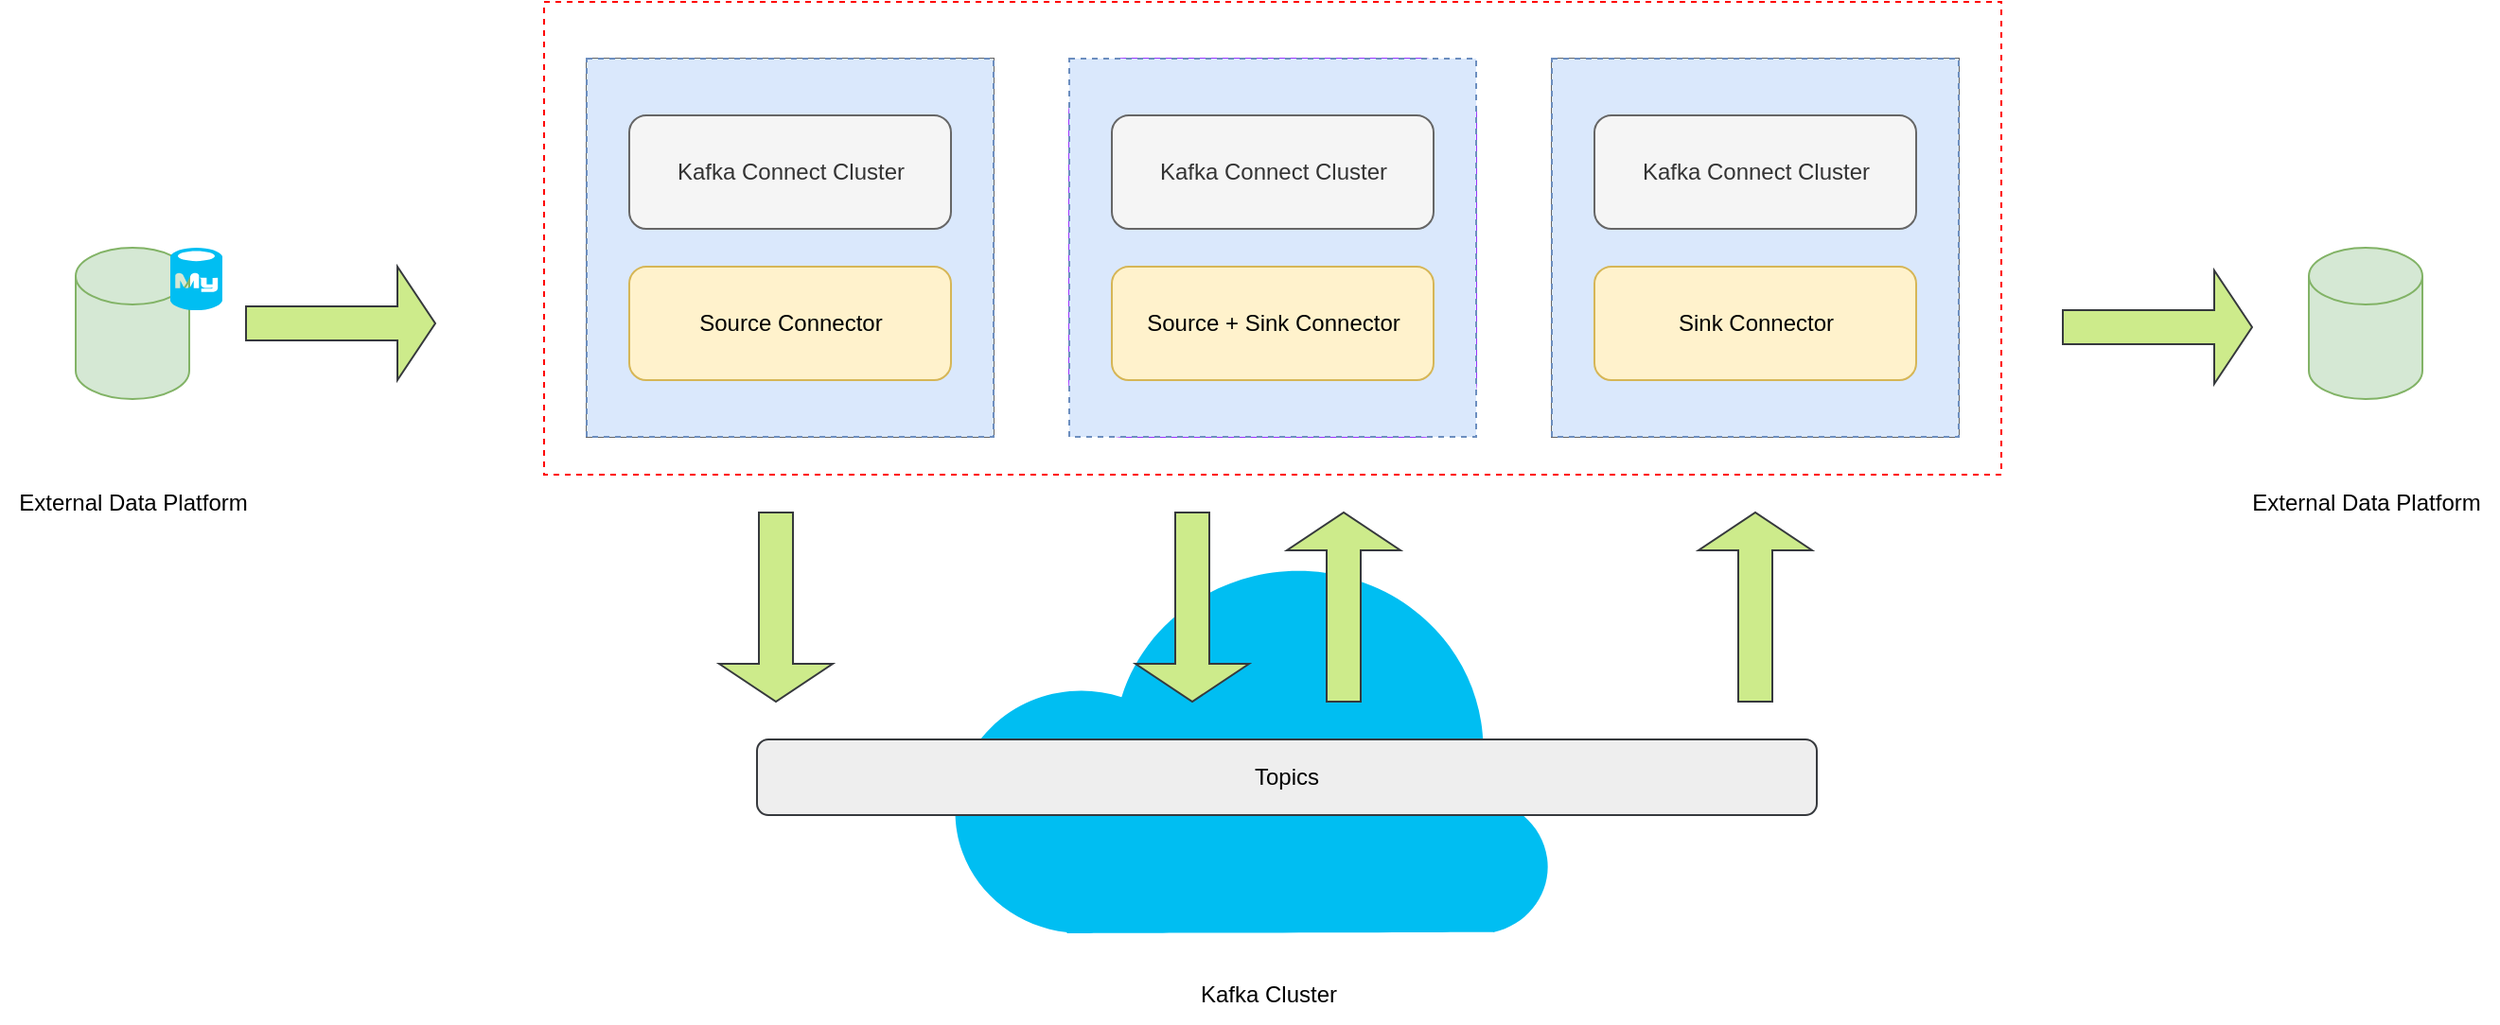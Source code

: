 <mxfile version="24.7.3" type="github">
  <diagram name="Page-1" id="EP4QQ97qRVcQPSVcsZwG">
    <mxGraphModel dx="3116" dy="862" grid="1" gridSize="10" guides="1" tooltips="1" connect="1" arrows="1" fold="1" page="1" pageScale="1" pageWidth="850" pageHeight="1100" math="0" shadow="0">
      <root>
        <mxCell id="0" />
        <mxCell id="1" parent="0" />
        <mxCell id="u9Qty3YH7hLvffLcsdpy-11" value="" style="rounded=0;whiteSpace=wrap;html=1;dashed=1;strokeColor=#FF0000;" vertex="1" parent="1">
          <mxGeometry x="-22.5" y="170" width="770" height="250" as="geometry" />
        </mxCell>
        <mxCell id="QRoZpUSQXtjQfJ5ine1u-7" value="" style="verticalLabelPosition=bottom;html=1;verticalAlign=top;align=center;strokeColor=none;fillColor=#00BEF2;shape=mxgraph.azure.cloud;" parent="1" vertex="1">
          <mxGeometry x="190" y="460" width="320" height="202.5" as="geometry" />
        </mxCell>
        <mxCell id="QRoZpUSQXtjQfJ5ine1u-1" value="" style="shape=cylinder3;whiteSpace=wrap;html=1;boundedLbl=1;backgroundOutline=1;size=15;fillColor=#d5e8d4;strokeColor=#82b366;" parent="1" vertex="1">
          <mxGeometry x="-270" y="300" width="60" height="80" as="geometry" />
        </mxCell>
        <mxCell id="QRoZpUSQXtjQfJ5ine1u-2" value="" style="shape=cylinder3;whiteSpace=wrap;html=1;boundedLbl=1;backgroundOutline=1;size=15;fillColor=#d5e8d4;strokeColor=#82b366;" parent="1" vertex="1">
          <mxGeometry x="910" y="300" width="60" height="80" as="geometry" />
        </mxCell>
        <mxCell id="QRoZpUSQXtjQfJ5ine1u-6" value="Topics" style="rounded=1;whiteSpace=wrap;html=1;fillColor=#eeeeee;strokeColor=#36393d;" parent="1" vertex="1">
          <mxGeometry x="90" y="560" width="560" height="40" as="geometry" />
        </mxCell>
        <mxCell id="QRoZpUSQXtjQfJ5ine1u-11" value="" style="shape=singleArrow;direction=south;whiteSpace=wrap;html=1;fillColor=#cdeb8b;strokeColor=#36393d;" parent="1" vertex="1">
          <mxGeometry x="290" y="440" width="60" height="100" as="geometry" />
        </mxCell>
        <mxCell id="QRoZpUSQXtjQfJ5ine1u-12" value="" style="shape=singleArrow;direction=north;whiteSpace=wrap;html=1;fillColor=#cdeb8b;strokeColor=#36393d;" parent="1" vertex="1">
          <mxGeometry x="370" y="440" width="60" height="100" as="geometry" />
        </mxCell>
        <mxCell id="QRoZpUSQXtjQfJ5ine1u-13" value="" style="shape=singleArrow;whiteSpace=wrap;html=1;fillColor=#cdeb8b;strokeColor=#36393d;" parent="1" vertex="1">
          <mxGeometry x="-180" y="310" width="100" height="60" as="geometry" />
        </mxCell>
        <mxCell id="QRoZpUSQXtjQfJ5ine1u-14" value="" style="shape=singleArrow;whiteSpace=wrap;html=1;fillColor=#cdeb8b;strokeColor=#36393d;" parent="1" vertex="1">
          <mxGeometry x="780" y="312" width="100" height="60" as="geometry" />
        </mxCell>
        <mxCell id="QRoZpUSQXtjQfJ5ine1u-16" value="" style="shape=image;html=1;verticalAlign=top;verticalLabelPosition=bottom;labelBackgroundColor=#ffffff;imageAspect=0;aspect=fixed;image=https://cdn1.iconfinder.com/data/icons/flat-christmas-icons-1/75/_snowflake-128.png" parent="1" vertex="1">
          <mxGeometry x="950" y="297.5" width="38" height="38" as="geometry" />
        </mxCell>
        <mxCell id="QRoZpUSQXtjQfJ5ine1u-17" value="" style="verticalLabelPosition=bottom;html=1;verticalAlign=top;align=center;strokeColor=none;fillColor=#00BEF2;shape=mxgraph.azure.mysql_database;" parent="1" vertex="1">
          <mxGeometry x="-220" y="300" width="27.5" height="33" as="geometry" />
        </mxCell>
        <mxCell id="QRoZpUSQXtjQfJ5ine1u-18" value="External Data Platform" style="text;html=1;align=center;verticalAlign=middle;resizable=0;points=[];autosize=1;strokeColor=none;fillColor=none;" parent="1" vertex="1">
          <mxGeometry x="-310" y="420" width="140" height="30" as="geometry" />
        </mxCell>
        <mxCell id="QRoZpUSQXtjQfJ5ine1u-19" value="External Data Platform" style="text;html=1;align=center;verticalAlign=middle;resizable=0;points=[];autosize=1;strokeColor=none;fillColor=none;" parent="1" vertex="1">
          <mxGeometry x="870" y="420" width="140" height="30" as="geometry" />
        </mxCell>
        <mxCell id="QRoZpUSQXtjQfJ5ine1u-20" value="Kafka Cluster" style="text;html=1;align=center;verticalAlign=middle;resizable=0;points=[];autosize=1;strokeColor=none;fillColor=none;" parent="1" vertex="1">
          <mxGeometry x="310" y="680" width="100" height="30" as="geometry" />
        </mxCell>
        <mxCell id="u9Qty3YH7hLvffLcsdpy-2" value="" style="group;fillColor=#f5f5f5;fontColor=#333333;strokeColor=#666666;container=0;" vertex="1" connectable="0" parent="1">
          <mxGeometry y="200" width="215" height="200" as="geometry" />
        </mxCell>
        <mxCell id="u9Qty3YH7hLvffLcsdpy-3" value="" style="group;fillColor=#CCCCFF;fontColor=#333333;strokeColor=#666666;container=0;" vertex="1" connectable="0" parent="1">
          <mxGeometry x="510" y="200" width="215" height="200" as="geometry" />
        </mxCell>
        <mxCell id="u9Qty3YH7hLvffLcsdpy-7" value="" style="group;fillColor=#fff2cc;strokeColor=#9933FF;shadow=0;rounded=1;fillStyle=solid;container=0;" vertex="1" connectable="0" parent="1">
          <mxGeometry x="255" y="200" width="215" height="200" as="geometry" />
        </mxCell>
        <mxCell id="u9Qty3YH7hLvffLcsdpy-12" value="" style="shape=singleArrow;direction=south;whiteSpace=wrap;html=1;fillColor=#cdeb8b;strokeColor=#36393d;" vertex="1" parent="1">
          <mxGeometry x="70" y="440" width="60" height="100" as="geometry" />
        </mxCell>
        <mxCell id="u9Qty3YH7hLvffLcsdpy-13" value="" style="shape=singleArrow;direction=north;whiteSpace=wrap;html=1;fillColor=#cdeb8b;strokeColor=#36393d;" vertex="1" parent="1">
          <mxGeometry x="587.5" y="440" width="60" height="100" as="geometry" />
        </mxCell>
        <mxCell id="u9Qty3YH7hLvffLcsdpy-1" value="" style="rounded=0;whiteSpace=wrap;html=1;dashed=1;strokeColor=#6c8ebf;fillColor=#dae8fc;" vertex="1" parent="1">
          <mxGeometry y="200" width="215" height="200" as="geometry" />
        </mxCell>
        <mxCell id="QRoZpUSQXtjQfJ5ine1u-3" value="Kafka Connect Cluster" style="rounded=1;whiteSpace=wrap;html=1;fillColor=#f5f5f5;fontColor=#333333;strokeColor=#666666;" parent="1" vertex="1">
          <mxGeometry x="22.5" y="230" width="170" height="60" as="geometry" />
        </mxCell>
        <mxCell id="QRoZpUSQXtjQfJ5ine1u-4" value="Source Connector" style="rounded=1;whiteSpace=wrap;html=1;fillColor=#fff2cc;strokeColor=#d6b656;" parent="1" vertex="1">
          <mxGeometry x="22.5" y="310" width="170" height="60" as="geometry" />
        </mxCell>
        <mxCell id="u9Qty3YH7hLvffLcsdpy-8" value="" style="rounded=0;whiteSpace=wrap;html=1;dashed=1;strokeColor=#6c8ebf;fillColor=#dae8fc;" vertex="1" parent="1">
          <mxGeometry x="255" y="200" width="215" height="200" as="geometry" />
        </mxCell>
        <mxCell id="u9Qty3YH7hLvffLcsdpy-9" value="Kafka Connect Cluster" style="rounded=1;whiteSpace=wrap;html=1;fillColor=#f5f5f5;fontColor=#333333;strokeColor=#666666;" vertex="1" parent="1">
          <mxGeometry x="277.5" y="230" width="170" height="60" as="geometry" />
        </mxCell>
        <mxCell id="u9Qty3YH7hLvffLcsdpy-10" value="Source + Sink Connector" style="rounded=1;whiteSpace=wrap;html=1;fillColor=#fff2cc;strokeColor=#d6b656;" vertex="1" parent="1">
          <mxGeometry x="277.5" y="310" width="170" height="60" as="geometry" />
        </mxCell>
        <mxCell id="u9Qty3YH7hLvffLcsdpy-4" value="" style="rounded=0;whiteSpace=wrap;html=1;dashed=1;strokeColor=#6c8ebf;fillColor=#dae8fc;" vertex="1" parent="1">
          <mxGeometry x="510" y="200" width="215" height="200" as="geometry" />
        </mxCell>
        <mxCell id="u9Qty3YH7hLvffLcsdpy-5" value="Kafka Connect Cluster" style="rounded=1;whiteSpace=wrap;html=1;fillColor=#f5f5f5;fontColor=#333333;strokeColor=#666666;" vertex="1" parent="1">
          <mxGeometry x="532.5" y="230" width="170" height="60" as="geometry" />
        </mxCell>
        <mxCell id="u9Qty3YH7hLvffLcsdpy-6" value="Sink Connector" style="rounded=1;whiteSpace=wrap;html=1;fillColor=#fff2cc;strokeColor=#d6b656;" vertex="1" parent="1">
          <mxGeometry x="532.5" y="310" width="170" height="60" as="geometry" />
        </mxCell>
      </root>
    </mxGraphModel>
  </diagram>
</mxfile>
